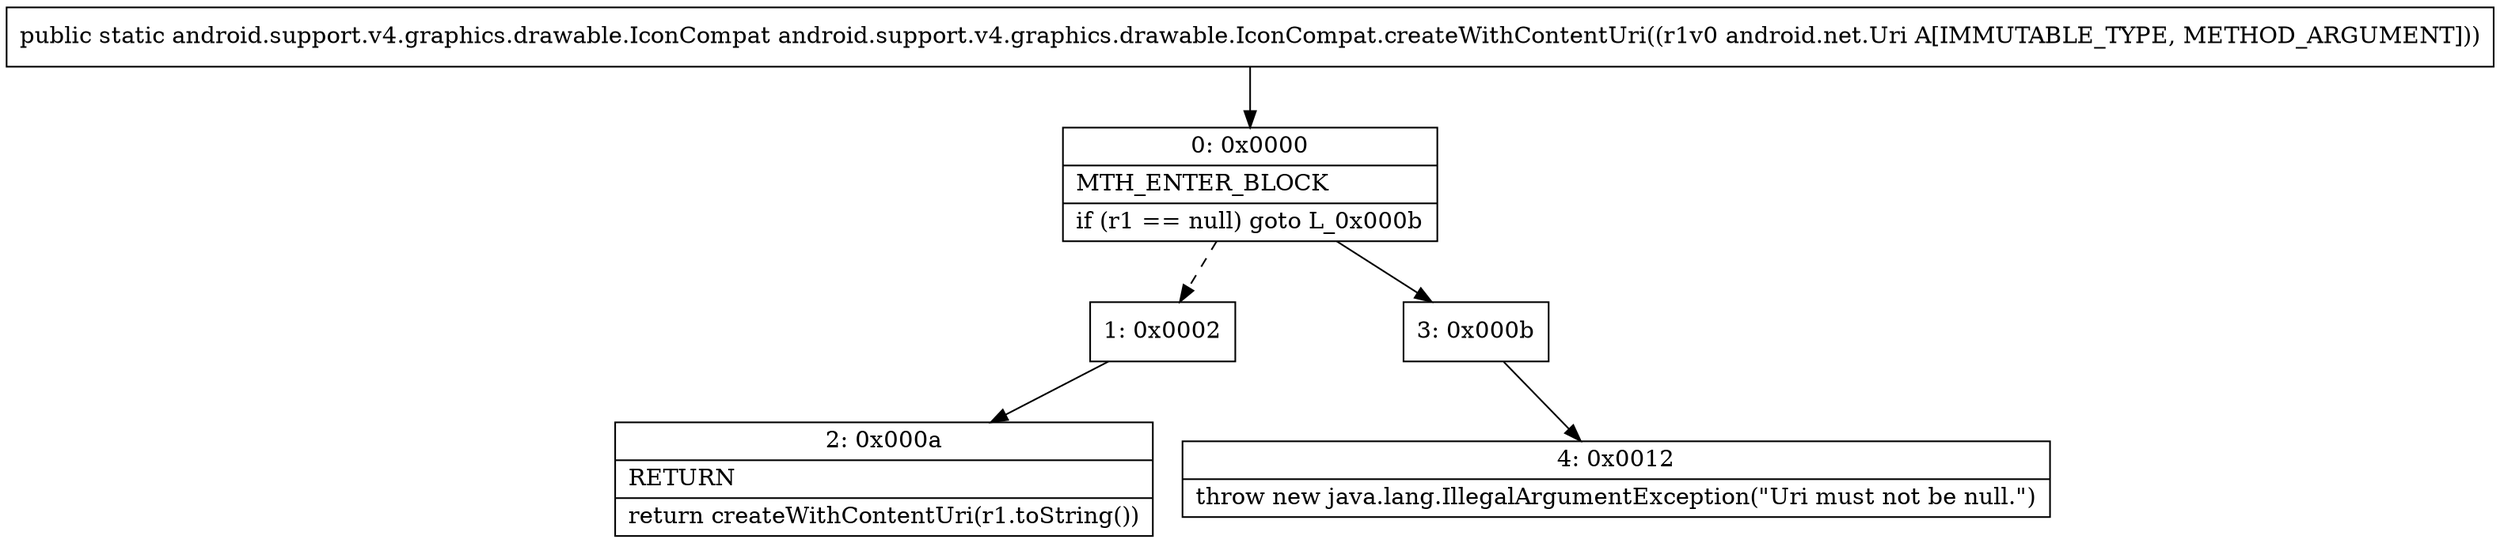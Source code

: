 digraph "CFG forandroid.support.v4.graphics.drawable.IconCompat.createWithContentUri(Landroid\/net\/Uri;)Landroid\/support\/v4\/graphics\/drawable\/IconCompat;" {
Node_0 [shape=record,label="{0\:\ 0x0000|MTH_ENTER_BLOCK\l|if (r1 == null) goto L_0x000b\l}"];
Node_1 [shape=record,label="{1\:\ 0x0002}"];
Node_2 [shape=record,label="{2\:\ 0x000a|RETURN\l|return createWithContentUri(r1.toString())\l}"];
Node_3 [shape=record,label="{3\:\ 0x000b}"];
Node_4 [shape=record,label="{4\:\ 0x0012|throw new java.lang.IllegalArgumentException(\"Uri must not be null.\")\l}"];
MethodNode[shape=record,label="{public static android.support.v4.graphics.drawable.IconCompat android.support.v4.graphics.drawable.IconCompat.createWithContentUri((r1v0 android.net.Uri A[IMMUTABLE_TYPE, METHOD_ARGUMENT])) }"];
MethodNode -> Node_0;
Node_0 -> Node_1[style=dashed];
Node_0 -> Node_3;
Node_1 -> Node_2;
Node_3 -> Node_4;
}

